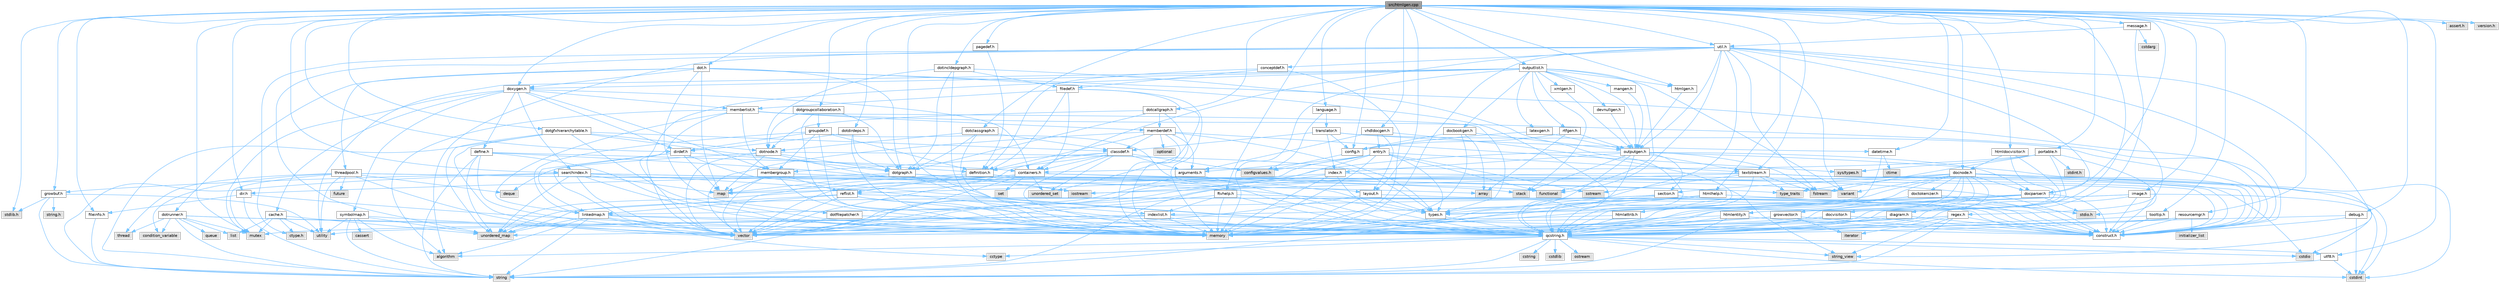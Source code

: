 digraph "src/htmlgen.cpp"
{
 // INTERACTIVE_SVG=YES
 // LATEX_PDF_SIZE
  bgcolor="transparent";
  edge [fontname=Helvetica,fontsize=10,labelfontname=Helvetica,labelfontsize=10];
  node [fontname=Helvetica,fontsize=10,shape=box,height=0.2,width=0.4];
  Node1 [id="Node000001",label="src/htmlgen.cpp",height=0.2,width=0.4,color="gray40", fillcolor="grey60", style="filled", fontcolor="black",tooltip=" "];
  Node1 -> Node2 [id="edge1_Node000001_Node000002",color="steelblue1",style="solid",tooltip=" "];
  Node2 [id="Node000002",label="stdlib.h",height=0.2,width=0.4,color="grey60", fillcolor="#E0E0E0", style="filled",tooltip=" "];
  Node1 -> Node3 [id="edge2_Node000001_Node000003",color="steelblue1",style="solid",tooltip=" "];
  Node3 [id="Node000003",label="assert.h",height=0.2,width=0.4,color="grey60", fillcolor="#E0E0E0", style="filled",tooltip=" "];
  Node1 -> Node4 [id="edge3_Node000001_Node000004",color="steelblue1",style="solid",tooltip=" "];
  Node4 [id="Node000004",label="mutex",height=0.2,width=0.4,color="grey60", fillcolor="#E0E0E0", style="filled",tooltip=" "];
  Node1 -> Node5 [id="edge4_Node000001_Node000005",color="steelblue1",style="solid",tooltip=" "];
  Node5 [id="Node000005",label="message.h",height=0.2,width=0.4,color="grey40", fillcolor="white", style="filled",URL="$d2/d0d/message_8h.html",tooltip=" "];
  Node5 -> Node6 [id="edge5_Node000005_Node000006",color="steelblue1",style="solid",tooltip=" "];
  Node6 [id="Node000006",label="cstdarg",height=0.2,width=0.4,color="grey60", fillcolor="#E0E0E0", style="filled",tooltip=" "];
  Node5 -> Node7 [id="edge6_Node000005_Node000007",color="steelblue1",style="solid",tooltip=" "];
  Node7 [id="Node000007",label="qcstring.h",height=0.2,width=0.4,color="grey40", fillcolor="white", style="filled",URL="$d7/d5c/qcstring_8h.html",tooltip=" "];
  Node7 -> Node8 [id="edge7_Node000007_Node000008",color="steelblue1",style="solid",tooltip=" "];
  Node8 [id="Node000008",label="string",height=0.2,width=0.4,color="grey60", fillcolor="#E0E0E0", style="filled",tooltip=" "];
  Node7 -> Node9 [id="edge8_Node000007_Node000009",color="steelblue1",style="solid",tooltip=" "];
  Node9 [id="Node000009",label="string_view",height=0.2,width=0.4,color="grey60", fillcolor="#E0E0E0", style="filled",tooltip=" "];
  Node7 -> Node10 [id="edge9_Node000007_Node000010",color="steelblue1",style="solid",tooltip=" "];
  Node10 [id="Node000010",label="algorithm",height=0.2,width=0.4,color="grey60", fillcolor="#E0E0E0", style="filled",tooltip=" "];
  Node7 -> Node11 [id="edge10_Node000007_Node000011",color="steelblue1",style="solid",tooltip=" "];
  Node11 [id="Node000011",label="cctype",height=0.2,width=0.4,color="grey60", fillcolor="#E0E0E0", style="filled",tooltip=" "];
  Node7 -> Node12 [id="edge11_Node000007_Node000012",color="steelblue1",style="solid",tooltip=" "];
  Node12 [id="Node000012",label="cstring",height=0.2,width=0.4,color="grey60", fillcolor="#E0E0E0", style="filled",tooltip=" "];
  Node7 -> Node13 [id="edge12_Node000007_Node000013",color="steelblue1",style="solid",tooltip=" "];
  Node13 [id="Node000013",label="cstdio",height=0.2,width=0.4,color="grey60", fillcolor="#E0E0E0", style="filled",tooltip=" "];
  Node7 -> Node14 [id="edge13_Node000007_Node000014",color="steelblue1",style="solid",tooltip=" "];
  Node14 [id="Node000014",label="cstdlib",height=0.2,width=0.4,color="grey60", fillcolor="#E0E0E0", style="filled",tooltip=" "];
  Node7 -> Node15 [id="edge14_Node000007_Node000015",color="steelblue1",style="solid",tooltip=" "];
  Node15 [id="Node000015",label="cstdint",height=0.2,width=0.4,color="grey60", fillcolor="#E0E0E0", style="filled",tooltip=" "];
  Node7 -> Node16 [id="edge15_Node000007_Node000016",color="steelblue1",style="solid",tooltip=" "];
  Node16 [id="Node000016",label="ostream",height=0.2,width=0.4,color="grey60", fillcolor="#E0E0E0", style="filled",tooltip=" "];
  Node7 -> Node17 [id="edge16_Node000007_Node000017",color="steelblue1",style="solid",tooltip=" "];
  Node17 [id="Node000017",label="utf8.h",height=0.2,width=0.4,color="grey40", fillcolor="white", style="filled",URL="$db/d7c/utf8_8h.html",tooltip="Various UTF8 related helper functions."];
  Node17 -> Node15 [id="edge17_Node000017_Node000015",color="steelblue1",style="solid",tooltip=" "];
  Node17 -> Node8 [id="edge18_Node000017_Node000008",color="steelblue1",style="solid",tooltip=" "];
  Node5 -> Node18 [id="edge19_Node000005_Node000018",color="steelblue1",style="solid",tooltip=" "];
  Node18 [id="Node000018",label="util.h",height=0.2,width=0.4,color="grey40", fillcolor="white", style="filled",URL="$d8/d3c/util_8h.html",tooltip="A bunch of utility functions."];
  Node18 -> Node19 [id="edge20_Node000018_Node000019",color="steelblue1",style="solid",tooltip=" "];
  Node19 [id="Node000019",label="memory",height=0.2,width=0.4,color="grey60", fillcolor="#E0E0E0", style="filled",tooltip=" "];
  Node18 -> Node20 [id="edge21_Node000018_Node000020",color="steelblue1",style="solid",tooltip=" "];
  Node20 [id="Node000020",label="unordered_map",height=0.2,width=0.4,color="grey60", fillcolor="#E0E0E0", style="filled",tooltip=" "];
  Node18 -> Node10 [id="edge22_Node000018_Node000010",color="steelblue1",style="solid",tooltip=" "];
  Node18 -> Node21 [id="edge23_Node000018_Node000021",color="steelblue1",style="solid",tooltip=" "];
  Node21 [id="Node000021",label="functional",height=0.2,width=0.4,color="grey60", fillcolor="#E0E0E0", style="filled",tooltip=" "];
  Node18 -> Node22 [id="edge24_Node000018_Node000022",color="steelblue1",style="solid",tooltip=" "];
  Node22 [id="Node000022",label="fstream",height=0.2,width=0.4,color="grey60", fillcolor="#E0E0E0", style="filled",tooltip=" "];
  Node18 -> Node23 [id="edge25_Node000018_Node000023",color="steelblue1",style="solid",tooltip=" "];
  Node23 [id="Node000023",label="variant",height=0.2,width=0.4,color="grey60", fillcolor="#E0E0E0", style="filled",tooltip=" "];
  Node18 -> Node9 [id="edge26_Node000018_Node000009",color="steelblue1",style="solid",tooltip=" "];
  Node18 -> Node24 [id="edge27_Node000018_Node000024",color="steelblue1",style="solid",tooltip=" "];
  Node24 [id="Node000024",label="ctype.h",height=0.2,width=0.4,color="grey60", fillcolor="#E0E0E0", style="filled",tooltip=" "];
  Node18 -> Node25 [id="edge28_Node000018_Node000025",color="steelblue1",style="solid",tooltip=" "];
  Node25 [id="Node000025",label="types.h",height=0.2,width=0.4,color="grey40", fillcolor="white", style="filled",URL="$d9/d49/types_8h.html",tooltip="This file contains a number of basic enums and types."];
  Node25 -> Node7 [id="edge29_Node000025_Node000007",color="steelblue1",style="solid",tooltip=" "];
  Node18 -> Node26 [id="edge30_Node000018_Node000026",color="steelblue1",style="solid",tooltip=" "];
  Node26 [id="Node000026",label="docparser.h",height=0.2,width=0.4,color="grey40", fillcolor="white", style="filled",URL="$de/d9c/docparser_8h.html",tooltip=" "];
  Node26 -> Node27 [id="edge31_Node000026_Node000027",color="steelblue1",style="solid",tooltip=" "];
  Node27 [id="Node000027",label="stdio.h",height=0.2,width=0.4,color="grey60", fillcolor="#E0E0E0", style="filled",tooltip=" "];
  Node26 -> Node19 [id="edge32_Node000026_Node000019",color="steelblue1",style="solid",tooltip=" "];
  Node26 -> Node7 [id="edge33_Node000026_Node000007",color="steelblue1",style="solid",tooltip=" "];
  Node26 -> Node28 [id="edge34_Node000026_Node000028",color="steelblue1",style="solid",tooltip=" "];
  Node28 [id="Node000028",label="growvector.h",height=0.2,width=0.4,color="grey40", fillcolor="white", style="filled",URL="$d7/d50/growvector_8h.html",tooltip=" "];
  Node28 -> Node29 [id="edge35_Node000028_Node000029",color="steelblue1",style="solid",tooltip=" "];
  Node29 [id="Node000029",label="vector",height=0.2,width=0.4,color="grey60", fillcolor="#E0E0E0", style="filled",tooltip=" "];
  Node28 -> Node19 [id="edge36_Node000028_Node000019",color="steelblue1",style="solid",tooltip=" "];
  Node28 -> Node30 [id="edge37_Node000028_Node000030",color="steelblue1",style="solid",tooltip=" "];
  Node30 [id="Node000030",label="iterator",height=0.2,width=0.4,color="grey60", fillcolor="#E0E0E0", style="filled",tooltip=" "];
  Node28 -> Node31 [id="edge38_Node000028_Node000031",color="steelblue1",style="solid",tooltip=" "];
  Node31 [id="Node000031",label="construct.h",height=0.2,width=0.4,color="grey40", fillcolor="white", style="filled",URL="$d7/dfc/construct_8h.html",tooltip=" "];
  Node26 -> Node31 [id="edge39_Node000026_Node000031",color="steelblue1",style="solid",tooltip=" "];
  Node26 -> Node25 [id="edge40_Node000026_Node000025",color="steelblue1",style="solid",tooltip=" "];
  Node18 -> Node32 [id="edge41_Node000018_Node000032",color="steelblue1",style="solid",tooltip=" "];
  Node32 [id="Node000032",label="containers.h",height=0.2,width=0.4,color="grey40", fillcolor="white", style="filled",URL="$d5/d75/containers_8h.html",tooltip=" "];
  Node32 -> Node29 [id="edge42_Node000032_Node000029",color="steelblue1",style="solid",tooltip=" "];
  Node32 -> Node8 [id="edge43_Node000032_Node000008",color="steelblue1",style="solid",tooltip=" "];
  Node32 -> Node9 [id="edge44_Node000032_Node000009",color="steelblue1",style="solid",tooltip=" "];
  Node32 -> Node33 [id="edge45_Node000032_Node000033",color="steelblue1",style="solid",tooltip=" "];
  Node33 [id="Node000033",label="set",height=0.2,width=0.4,color="grey60", fillcolor="#E0E0E0", style="filled",tooltip=" "];
  Node32 -> Node34 [id="edge46_Node000032_Node000034",color="steelblue1",style="solid",tooltip=" "];
  Node34 [id="Node000034",label="map",height=0.2,width=0.4,color="grey60", fillcolor="#E0E0E0", style="filled",tooltip=" "];
  Node32 -> Node35 [id="edge47_Node000032_Node000035",color="steelblue1",style="solid",tooltip=" "];
  Node35 [id="Node000035",label="unordered_set",height=0.2,width=0.4,color="grey60", fillcolor="#E0E0E0", style="filled",tooltip=" "];
  Node32 -> Node20 [id="edge48_Node000032_Node000020",color="steelblue1",style="solid",tooltip=" "];
  Node32 -> Node36 [id="edge49_Node000032_Node000036",color="steelblue1",style="solid",tooltip=" "];
  Node36 [id="Node000036",label="stack",height=0.2,width=0.4,color="grey60", fillcolor="#E0E0E0", style="filled",tooltip=" "];
  Node18 -> Node37 [id="edge50_Node000018_Node000037",color="steelblue1",style="solid",tooltip=" "];
  Node37 [id="Node000037",label="outputgen.h",height=0.2,width=0.4,color="grey40", fillcolor="white", style="filled",URL="$df/d06/outputgen_8h.html",tooltip=" "];
  Node37 -> Node19 [id="edge51_Node000037_Node000019",color="steelblue1",style="solid",tooltip=" "];
  Node37 -> Node36 [id="edge52_Node000037_Node000036",color="steelblue1",style="solid",tooltip=" "];
  Node37 -> Node38 [id="edge53_Node000037_Node000038",color="steelblue1",style="solid",tooltip=" "];
  Node38 [id="Node000038",label="iostream",height=0.2,width=0.4,color="grey60", fillcolor="#E0E0E0", style="filled",tooltip=" "];
  Node37 -> Node22 [id="edge54_Node000037_Node000022",color="steelblue1",style="solid",tooltip=" "];
  Node37 -> Node25 [id="edge55_Node000037_Node000025",color="steelblue1",style="solid",tooltip=" "];
  Node37 -> Node39 [id="edge56_Node000037_Node000039",color="steelblue1",style="solid",tooltip=" "];
  Node39 [id="Node000039",label="index.h",height=0.2,width=0.4,color="grey40", fillcolor="white", style="filled",URL="$d1/db5/index_8h.html",tooltip=" "];
  Node39 -> Node19 [id="edge57_Node000039_Node000019",color="steelblue1",style="solid",tooltip=" "];
  Node39 -> Node29 [id="edge58_Node000039_Node000029",color="steelblue1",style="solid",tooltip=" "];
  Node39 -> Node34 [id="edge59_Node000039_Node000034",color="steelblue1",style="solid",tooltip=" "];
  Node39 -> Node7 [id="edge60_Node000039_Node000007",color="steelblue1",style="solid",tooltip=" "];
  Node39 -> Node31 [id="edge61_Node000039_Node000031",color="steelblue1",style="solid",tooltip=" "];
  Node37 -> Node40 [id="edge62_Node000037_Node000040",color="steelblue1",style="solid",tooltip=" "];
  Node40 [id="Node000040",label="section.h",height=0.2,width=0.4,color="grey40", fillcolor="white", style="filled",URL="$d1/d2a/section_8h.html",tooltip=" "];
  Node40 -> Node8 [id="edge63_Node000040_Node000008",color="steelblue1",style="solid",tooltip=" "];
  Node40 -> Node20 [id="edge64_Node000040_Node000020",color="steelblue1",style="solid",tooltip=" "];
  Node40 -> Node7 [id="edge65_Node000040_Node000007",color="steelblue1",style="solid",tooltip=" "];
  Node40 -> Node41 [id="edge66_Node000040_Node000041",color="steelblue1",style="solid",tooltip=" "];
  Node41 [id="Node000041",label="linkedmap.h",height=0.2,width=0.4,color="grey40", fillcolor="white", style="filled",URL="$da/de1/linkedmap_8h.html",tooltip=" "];
  Node41 -> Node20 [id="edge67_Node000041_Node000020",color="steelblue1",style="solid",tooltip=" "];
  Node41 -> Node29 [id="edge68_Node000041_Node000029",color="steelblue1",style="solid",tooltip=" "];
  Node41 -> Node19 [id="edge69_Node000041_Node000019",color="steelblue1",style="solid",tooltip=" "];
  Node41 -> Node8 [id="edge70_Node000041_Node000008",color="steelblue1",style="solid",tooltip=" "];
  Node41 -> Node10 [id="edge71_Node000041_Node000010",color="steelblue1",style="solid",tooltip=" "];
  Node41 -> Node11 [id="edge72_Node000041_Node000011",color="steelblue1",style="solid",tooltip=" "];
  Node41 -> Node7 [id="edge73_Node000041_Node000007",color="steelblue1",style="solid",tooltip=" "];
  Node40 -> Node31 [id="edge74_Node000040_Node000031",color="steelblue1",style="solid",tooltip=" "];
  Node37 -> Node42 [id="edge75_Node000037_Node000042",color="steelblue1",style="solid",tooltip=" "];
  Node42 [id="Node000042",label="textstream.h",height=0.2,width=0.4,color="grey40", fillcolor="white", style="filled",URL="$d4/d7d/textstream_8h.html",tooltip=" "];
  Node42 -> Node8 [id="edge76_Node000042_Node000008",color="steelblue1",style="solid",tooltip=" "];
  Node42 -> Node38 [id="edge77_Node000042_Node000038",color="steelblue1",style="solid",tooltip=" "];
  Node42 -> Node43 [id="edge78_Node000042_Node000043",color="steelblue1",style="solid",tooltip=" "];
  Node43 [id="Node000043",label="sstream",height=0.2,width=0.4,color="grey60", fillcolor="#E0E0E0", style="filled",tooltip=" "];
  Node42 -> Node15 [id="edge79_Node000042_Node000015",color="steelblue1",style="solid",tooltip=" "];
  Node42 -> Node13 [id="edge80_Node000042_Node000013",color="steelblue1",style="solid",tooltip=" "];
  Node42 -> Node22 [id="edge81_Node000042_Node000022",color="steelblue1",style="solid",tooltip=" "];
  Node42 -> Node44 [id="edge82_Node000042_Node000044",color="steelblue1",style="solid",tooltip=" "];
  Node44 [id="Node000044",label="type_traits",height=0.2,width=0.4,color="grey60", fillcolor="#E0E0E0", style="filled",tooltip=" "];
  Node42 -> Node7 [id="edge83_Node000042_Node000007",color="steelblue1",style="solid",tooltip=" "];
  Node42 -> Node31 [id="edge84_Node000042_Node000031",color="steelblue1",style="solid",tooltip=" "];
  Node37 -> Node26 [id="edge85_Node000037_Node000026",color="steelblue1",style="solid",tooltip=" "];
  Node37 -> Node31 [id="edge86_Node000037_Node000031",color="steelblue1",style="solid",tooltip=" "];
  Node18 -> Node45 [id="edge87_Node000018_Node000045",color="steelblue1",style="solid",tooltip=" "];
  Node45 [id="Node000045",label="regex.h",height=0.2,width=0.4,color="grey40", fillcolor="white", style="filled",URL="$d1/d21/regex_8h.html",tooltip=" "];
  Node45 -> Node19 [id="edge88_Node000045_Node000019",color="steelblue1",style="solid",tooltip=" "];
  Node45 -> Node8 [id="edge89_Node000045_Node000008",color="steelblue1",style="solid",tooltip=" "];
  Node45 -> Node9 [id="edge90_Node000045_Node000009",color="steelblue1",style="solid",tooltip=" "];
  Node45 -> Node29 [id="edge91_Node000045_Node000029",color="steelblue1",style="solid",tooltip=" "];
  Node45 -> Node30 [id="edge92_Node000045_Node000030",color="steelblue1",style="solid",tooltip=" "];
  Node45 -> Node31 [id="edge93_Node000045_Node000031",color="steelblue1",style="solid",tooltip=" "];
  Node18 -> Node46 [id="edge94_Node000018_Node000046",color="steelblue1",style="solid",tooltip=" "];
  Node46 [id="Node000046",label="conceptdef.h",height=0.2,width=0.4,color="grey40", fillcolor="white", style="filled",URL="$da/df1/conceptdef_8h.html",tooltip=" "];
  Node46 -> Node19 [id="edge95_Node000046_Node000019",color="steelblue1",style="solid",tooltip=" "];
  Node46 -> Node47 [id="edge96_Node000046_Node000047",color="steelblue1",style="solid",tooltip=" "];
  Node47 [id="Node000047",label="definition.h",height=0.2,width=0.4,color="grey40", fillcolor="white", style="filled",URL="$df/da1/definition_8h.html",tooltip=" "];
  Node47 -> Node29 [id="edge97_Node000047_Node000029",color="steelblue1",style="solid",tooltip=" "];
  Node47 -> Node25 [id="edge98_Node000047_Node000025",color="steelblue1",style="solid",tooltip=" "];
  Node47 -> Node48 [id="edge99_Node000047_Node000048",color="steelblue1",style="solid",tooltip=" "];
  Node48 [id="Node000048",label="reflist.h",height=0.2,width=0.4,color="grey40", fillcolor="white", style="filled",URL="$d1/d02/reflist_8h.html",tooltip=" "];
  Node48 -> Node29 [id="edge100_Node000048_Node000029",color="steelblue1",style="solid",tooltip=" "];
  Node48 -> Node20 [id="edge101_Node000048_Node000020",color="steelblue1",style="solid",tooltip=" "];
  Node48 -> Node19 [id="edge102_Node000048_Node000019",color="steelblue1",style="solid",tooltip=" "];
  Node48 -> Node7 [id="edge103_Node000048_Node000007",color="steelblue1",style="solid",tooltip=" "];
  Node48 -> Node41 [id="edge104_Node000048_Node000041",color="steelblue1",style="solid",tooltip=" "];
  Node48 -> Node31 [id="edge105_Node000048_Node000031",color="steelblue1",style="solid",tooltip=" "];
  Node47 -> Node31 [id="edge106_Node000047_Node000031",color="steelblue1",style="solid",tooltip=" "];
  Node46 -> Node49 [id="edge107_Node000046_Node000049",color="steelblue1",style="solid",tooltip=" "];
  Node49 [id="Node000049",label="filedef.h",height=0.2,width=0.4,color="grey40", fillcolor="white", style="filled",URL="$d4/d3a/filedef_8h.html",tooltip=" "];
  Node49 -> Node19 [id="edge108_Node000049_Node000019",color="steelblue1",style="solid",tooltip=" "];
  Node49 -> Node35 [id="edge109_Node000049_Node000035",color="steelblue1",style="solid",tooltip=" "];
  Node49 -> Node47 [id="edge110_Node000049_Node000047",color="steelblue1",style="solid",tooltip=" "];
  Node49 -> Node50 [id="edge111_Node000049_Node000050",color="steelblue1",style="solid",tooltip=" "];
  Node50 [id="Node000050",label="memberlist.h",height=0.2,width=0.4,color="grey40", fillcolor="white", style="filled",URL="$dd/d78/memberlist_8h.html",tooltip=" "];
  Node50 -> Node29 [id="edge112_Node000050_Node000029",color="steelblue1",style="solid",tooltip=" "];
  Node50 -> Node10 [id="edge113_Node000050_Node000010",color="steelblue1",style="solid",tooltip=" "];
  Node50 -> Node51 [id="edge114_Node000050_Node000051",color="steelblue1",style="solid",tooltip=" "];
  Node51 [id="Node000051",label="memberdef.h",height=0.2,width=0.4,color="grey40", fillcolor="white", style="filled",URL="$d4/d46/memberdef_8h.html",tooltip=" "];
  Node51 -> Node29 [id="edge115_Node000051_Node000029",color="steelblue1",style="solid",tooltip=" "];
  Node51 -> Node19 [id="edge116_Node000051_Node000019",color="steelblue1",style="solid",tooltip=" "];
  Node51 -> Node52 [id="edge117_Node000051_Node000052",color="steelblue1",style="solid",tooltip=" "];
  Node52 [id="Node000052",label="optional",height=0.2,width=0.4,color="grey60", fillcolor="#E0E0E0", style="filled",tooltip=" "];
  Node51 -> Node53 [id="edge118_Node000051_Node000053",color="steelblue1",style="solid",tooltip=" "];
  Node53 [id="Node000053",label="sys/types.h",height=0.2,width=0.4,color="grey60", fillcolor="#E0E0E0", style="filled",tooltip=" "];
  Node51 -> Node25 [id="edge119_Node000051_Node000025",color="steelblue1",style="solid",tooltip=" "];
  Node51 -> Node47 [id="edge120_Node000051_Node000047",color="steelblue1",style="solid",tooltip=" "];
  Node51 -> Node54 [id="edge121_Node000051_Node000054",color="steelblue1",style="solid",tooltip=" "];
  Node54 [id="Node000054",label="arguments.h",height=0.2,width=0.4,color="grey40", fillcolor="white", style="filled",URL="$df/d9b/arguments_8h.html",tooltip=" "];
  Node54 -> Node29 [id="edge122_Node000054_Node000029",color="steelblue1",style="solid",tooltip=" "];
  Node54 -> Node7 [id="edge123_Node000054_Node000007",color="steelblue1",style="solid",tooltip=" "];
  Node51 -> Node55 [id="edge124_Node000051_Node000055",color="steelblue1",style="solid",tooltip=" "];
  Node55 [id="Node000055",label="classdef.h",height=0.2,width=0.4,color="grey40", fillcolor="white", style="filled",URL="$d1/da6/classdef_8h.html",tooltip=" "];
  Node55 -> Node19 [id="edge125_Node000055_Node000019",color="steelblue1",style="solid",tooltip=" "];
  Node55 -> Node29 [id="edge126_Node000055_Node000029",color="steelblue1",style="solid",tooltip=" "];
  Node55 -> Node35 [id="edge127_Node000055_Node000035",color="steelblue1",style="solid",tooltip=" "];
  Node55 -> Node32 [id="edge128_Node000055_Node000032",color="steelblue1",style="solid",tooltip=" "];
  Node55 -> Node47 [id="edge129_Node000055_Node000047",color="steelblue1",style="solid",tooltip=" "];
  Node55 -> Node54 [id="edge130_Node000055_Node000054",color="steelblue1",style="solid",tooltip=" "];
  Node55 -> Node56 [id="edge131_Node000055_Node000056",color="steelblue1",style="solid",tooltip=" "];
  Node56 [id="Node000056",label="membergroup.h",height=0.2,width=0.4,color="grey40", fillcolor="white", style="filled",URL="$d9/d11/membergroup_8h.html",tooltip=" "];
  Node56 -> Node29 [id="edge132_Node000056_Node000029",color="steelblue1",style="solid",tooltip=" "];
  Node56 -> Node34 [id="edge133_Node000056_Node000034",color="steelblue1",style="solid",tooltip=" "];
  Node56 -> Node19 [id="edge134_Node000056_Node000019",color="steelblue1",style="solid",tooltip=" "];
  Node56 -> Node25 [id="edge135_Node000056_Node000025",color="steelblue1",style="solid",tooltip=" "];
  Node56 -> Node48 [id="edge136_Node000056_Node000048",color="steelblue1",style="solid",tooltip=" "];
  Node55 -> Node57 [id="edge137_Node000055_Node000057",color="steelblue1",style="solid",tooltip=" "];
  Node57 [id="Node000057",label="configvalues.h",height=0.2,width=0.4,color="grey60", fillcolor="#E0E0E0", style="filled",tooltip=" "];
  Node50 -> Node41 [id="edge138_Node000050_Node000041",color="steelblue1",style="solid",tooltip=" "];
  Node50 -> Node25 [id="edge139_Node000050_Node000025",color="steelblue1",style="solid",tooltip=" "];
  Node50 -> Node56 [id="edge140_Node000050_Node000056",color="steelblue1",style="solid",tooltip=" "];
  Node50 -> Node31 [id="edge141_Node000050_Node000031",color="steelblue1",style="solid",tooltip=" "];
  Node49 -> Node32 [id="edge142_Node000049_Node000032",color="steelblue1",style="solid",tooltip=" "];
  Node18 -> Node31 [id="edge143_Node000018_Node000031",color="steelblue1",style="solid",tooltip=" "];
  Node1 -> Node58 [id="edge144_Node000001_Node000058",color="steelblue1",style="solid",tooltip=" "];
  Node58 [id="Node000058",label="htmlgen.h",height=0.2,width=0.4,color="grey40", fillcolor="white", style="filled",URL="$d8/d56/htmlgen_8h.html",tooltip=" "];
  Node58 -> Node37 [id="edge145_Node000058_Node000037",color="steelblue1",style="solid",tooltip=" "];
  Node1 -> Node59 [id="edge146_Node000001_Node000059",color="steelblue1",style="solid",tooltip=" "];
  Node59 [id="Node000059",label="config.h",height=0.2,width=0.4,color="grey40", fillcolor="white", style="filled",URL="$db/d16/config_8h.html",tooltip=" "];
  Node59 -> Node57 [id="edge147_Node000059_Node000057",color="steelblue1",style="solid",tooltip=" "];
  Node1 -> Node18 [id="edge148_Node000001_Node000018",color="steelblue1",style="solid",tooltip=" "];
  Node1 -> Node60 [id="edge149_Node000001_Node000060",color="steelblue1",style="solid",tooltip=" "];
  Node60 [id="Node000060",label="doxygen.h",height=0.2,width=0.4,color="grey40", fillcolor="white", style="filled",URL="$d1/da1/doxygen_8h.html",tooltip=" "];
  Node60 -> Node4 [id="edge150_Node000060_Node000004",color="steelblue1",style="solid",tooltip=" "];
  Node60 -> Node32 [id="edge151_Node000060_Node000032",color="steelblue1",style="solid",tooltip=" "];
  Node60 -> Node56 [id="edge152_Node000060_Node000056",color="steelblue1",style="solid",tooltip=" "];
  Node60 -> Node61 [id="edge153_Node000060_Node000061",color="steelblue1",style="solid",tooltip=" "];
  Node61 [id="Node000061",label="dirdef.h",height=0.2,width=0.4,color="grey40", fillcolor="white", style="filled",URL="$d6/d15/dirdef_8h.html",tooltip=" "];
  Node61 -> Node29 [id="edge154_Node000061_Node000029",color="steelblue1",style="solid",tooltip=" "];
  Node61 -> Node34 [id="edge155_Node000061_Node000034",color="steelblue1",style="solid",tooltip=" "];
  Node61 -> Node7 [id="edge156_Node000061_Node000007",color="steelblue1",style="solid",tooltip=" "];
  Node61 -> Node41 [id="edge157_Node000061_Node000041",color="steelblue1",style="solid",tooltip=" "];
  Node61 -> Node47 [id="edge158_Node000061_Node000047",color="steelblue1",style="solid",tooltip=" "];
  Node60 -> Node50 [id="edge159_Node000060_Node000050",color="steelblue1",style="solid",tooltip=" "];
  Node60 -> Node62 [id="edge160_Node000060_Node000062",color="steelblue1",style="solid",tooltip=" "];
  Node62 [id="Node000062",label="define.h",height=0.2,width=0.4,color="grey40", fillcolor="white", style="filled",URL="$df/d67/define_8h.html",tooltip=" "];
  Node62 -> Node29 [id="edge161_Node000062_Node000029",color="steelblue1",style="solid",tooltip=" "];
  Node62 -> Node19 [id="edge162_Node000062_Node000019",color="steelblue1",style="solid",tooltip=" "];
  Node62 -> Node8 [id="edge163_Node000062_Node000008",color="steelblue1",style="solid",tooltip=" "];
  Node62 -> Node20 [id="edge164_Node000062_Node000020",color="steelblue1",style="solid",tooltip=" "];
  Node62 -> Node7 [id="edge165_Node000062_Node000007",color="steelblue1",style="solid",tooltip=" "];
  Node62 -> Node32 [id="edge166_Node000062_Node000032",color="steelblue1",style="solid",tooltip=" "];
  Node60 -> Node63 [id="edge167_Node000060_Node000063",color="steelblue1",style="solid",tooltip=" "];
  Node63 [id="Node000063",label="cache.h",height=0.2,width=0.4,color="grey40", fillcolor="white", style="filled",URL="$d3/d26/cache_8h.html",tooltip=" "];
  Node63 -> Node64 [id="edge168_Node000063_Node000064",color="steelblue1",style="solid",tooltip=" "];
  Node64 [id="Node000064",label="list",height=0.2,width=0.4,color="grey60", fillcolor="#E0E0E0", style="filled",tooltip=" "];
  Node63 -> Node20 [id="edge169_Node000063_Node000020",color="steelblue1",style="solid",tooltip=" "];
  Node63 -> Node4 [id="edge170_Node000063_Node000004",color="steelblue1",style="solid",tooltip=" "];
  Node63 -> Node65 [id="edge171_Node000063_Node000065",color="steelblue1",style="solid",tooltip=" "];
  Node65 [id="Node000065",label="utility",height=0.2,width=0.4,color="grey60", fillcolor="#E0E0E0", style="filled",tooltip=" "];
  Node63 -> Node24 [id="edge172_Node000063_Node000024",color="steelblue1",style="solid",tooltip=" "];
  Node60 -> Node66 [id="edge173_Node000060_Node000066",color="steelblue1",style="solid",tooltip=" "];
  Node66 [id="Node000066",label="symbolmap.h",height=0.2,width=0.4,color="grey40", fillcolor="white", style="filled",URL="$d7/ddd/symbolmap_8h.html",tooltip=" "];
  Node66 -> Node10 [id="edge174_Node000066_Node000010",color="steelblue1",style="solid",tooltip=" "];
  Node66 -> Node20 [id="edge175_Node000066_Node000020",color="steelblue1",style="solid",tooltip=" "];
  Node66 -> Node29 [id="edge176_Node000066_Node000029",color="steelblue1",style="solid",tooltip=" "];
  Node66 -> Node8 [id="edge177_Node000066_Node000008",color="steelblue1",style="solid",tooltip=" "];
  Node66 -> Node65 [id="edge178_Node000066_Node000065",color="steelblue1",style="solid",tooltip=" "];
  Node66 -> Node67 [id="edge179_Node000066_Node000067",color="steelblue1",style="solid",tooltip=" "];
  Node67 [id="Node000067",label="cassert",height=0.2,width=0.4,color="grey60", fillcolor="#E0E0E0", style="filled",tooltip=" "];
  Node60 -> Node68 [id="edge180_Node000060_Node000068",color="steelblue1",style="solid",tooltip=" "];
  Node68 [id="Node000068",label="searchindex.h",height=0.2,width=0.4,color="grey40", fillcolor="white", style="filled",URL="$de/d07/searchindex_8h.html",tooltip="Web server based search engine."];
  Node68 -> Node19 [id="edge181_Node000068_Node000019",color="steelblue1",style="solid",tooltip=" "];
  Node68 -> Node29 [id="edge182_Node000068_Node000029",color="steelblue1",style="solid",tooltip=" "];
  Node68 -> Node34 [id="edge183_Node000068_Node000034",color="steelblue1",style="solid",tooltip=" "];
  Node68 -> Node20 [id="edge184_Node000068_Node000020",color="steelblue1",style="solid",tooltip=" "];
  Node68 -> Node8 [id="edge185_Node000068_Node000008",color="steelblue1",style="solid",tooltip=" "];
  Node68 -> Node69 [id="edge186_Node000068_Node000069",color="steelblue1",style="solid",tooltip=" "];
  Node69 [id="Node000069",label="array",height=0.2,width=0.4,color="grey60", fillcolor="#E0E0E0", style="filled",tooltip=" "];
  Node68 -> Node23 [id="edge187_Node000068_Node000023",color="steelblue1",style="solid",tooltip=" "];
  Node68 -> Node7 [id="edge188_Node000068_Node000007",color="steelblue1",style="solid",tooltip=" "];
  Node68 -> Node70 [id="edge189_Node000068_Node000070",color="steelblue1",style="solid",tooltip=" "];
  Node70 [id="Node000070",label="growbuf.h",height=0.2,width=0.4,color="grey40", fillcolor="white", style="filled",URL="$dd/d72/growbuf_8h.html",tooltip=" "];
  Node70 -> Node65 [id="edge190_Node000070_Node000065",color="steelblue1",style="solid",tooltip=" "];
  Node70 -> Node2 [id="edge191_Node000070_Node000002",color="steelblue1",style="solid",tooltip=" "];
  Node70 -> Node71 [id="edge192_Node000070_Node000071",color="steelblue1",style="solid",tooltip=" "];
  Node71 [id="Node000071",label="string.h",height=0.2,width=0.4,color="grey60", fillcolor="#E0E0E0", style="filled",tooltip=" "];
  Node70 -> Node8 [id="edge193_Node000070_Node000008",color="steelblue1",style="solid",tooltip=" "];
  Node1 -> Node72 [id="edge194_Node000001_Node000072",color="steelblue1",style="solid",tooltip=" "];
  Node72 [id="Node000072",label="diagram.h",height=0.2,width=0.4,color="grey40", fillcolor="white", style="filled",URL="$d9/d1b/diagram_8h.html",tooltip=" "];
  Node72 -> Node19 [id="edge195_Node000072_Node000019",color="steelblue1",style="solid",tooltip=" "];
  Node72 -> Node7 [id="edge196_Node000072_Node000007",color="steelblue1",style="solid",tooltip=" "];
  Node72 -> Node31 [id="edge197_Node000072_Node000031",color="steelblue1",style="solid",tooltip=" "];
  Node1 -> Node73 [id="edge198_Node000001_Node000073",color="steelblue1",style="solid",tooltip=" "];
  Node73 [id="Node000073",label="version.h",height=0.2,width=0.4,color="grey60", fillcolor="#E0E0E0", style="filled",tooltip=" "];
  Node1 -> Node74 [id="edge199_Node000001_Node000074",color="steelblue1",style="solid",tooltip=" "];
  Node74 [id="Node000074",label="dot.h",height=0.2,width=0.4,color="grey40", fillcolor="white", style="filled",URL="$d6/d4a/dot_8h.html",tooltip=" "];
  Node74 -> Node34 [id="edge200_Node000074_Node000034",color="steelblue1",style="solid",tooltip=" "];
  Node74 -> Node75 [id="edge201_Node000074_Node000075",color="steelblue1",style="solid",tooltip=" "];
  Node75 [id="Node000075",label="threadpool.h",height=0.2,width=0.4,color="grey40", fillcolor="white", style="filled",URL="$d3/d40/threadpool_8h.html",tooltip=" "];
  Node75 -> Node76 [id="edge202_Node000075_Node000076",color="steelblue1",style="solid",tooltip=" "];
  Node76 [id="Node000076",label="condition_variable",height=0.2,width=0.4,color="grey60", fillcolor="#E0E0E0", style="filled",tooltip=" "];
  Node75 -> Node77 [id="edge203_Node000075_Node000077",color="steelblue1",style="solid",tooltip=" "];
  Node77 [id="Node000077",label="deque",height=0.2,width=0.4,color="grey60", fillcolor="#E0E0E0", style="filled",tooltip=" "];
  Node75 -> Node21 [id="edge204_Node000075_Node000021",color="steelblue1",style="solid",tooltip=" "];
  Node75 -> Node78 [id="edge205_Node000075_Node000078",color="steelblue1",style="solid",tooltip=" "];
  Node78 [id="Node000078",label="future",height=0.2,width=0.4,color="grey60", fillcolor="#E0E0E0", style="filled",tooltip=" "];
  Node75 -> Node4 [id="edge206_Node000075_Node000004",color="steelblue1",style="solid",tooltip=" "];
  Node75 -> Node79 [id="edge207_Node000075_Node000079",color="steelblue1",style="solid",tooltip=" "];
  Node79 [id="Node000079",label="thread",height=0.2,width=0.4,color="grey60", fillcolor="#E0E0E0", style="filled",tooltip=" "];
  Node75 -> Node44 [id="edge208_Node000075_Node000044",color="steelblue1",style="solid",tooltip=" "];
  Node75 -> Node65 [id="edge209_Node000075_Node000065",color="steelblue1",style="solid",tooltip=" "];
  Node75 -> Node29 [id="edge210_Node000075_Node000029",color="steelblue1",style="solid",tooltip=" "];
  Node74 -> Node7 [id="edge211_Node000074_Node000007",color="steelblue1",style="solid",tooltip=" "];
  Node74 -> Node80 [id="edge212_Node000074_Node000080",color="steelblue1",style="solid",tooltip=" "];
  Node80 [id="Node000080",label="dotgraph.h",height=0.2,width=0.4,color="grey40", fillcolor="white", style="filled",URL="$d0/daa/dotgraph_8h.html",tooltip=" "];
  Node80 -> Node38 [id="edge213_Node000080_Node000038",color="steelblue1",style="solid",tooltip=" "];
  Node80 -> Node34 [id="edge214_Node000080_Node000034",color="steelblue1",style="solid",tooltip=" "];
  Node80 -> Node7 [id="edge215_Node000080_Node000007",color="steelblue1",style="solid",tooltip=" "];
  Node80 -> Node81 [id="edge216_Node000080_Node000081",color="steelblue1",style="solid",tooltip=" "];
  Node81 [id="Node000081",label="dir.h",height=0.2,width=0.4,color="grey40", fillcolor="white", style="filled",URL="$df/d9c/dir_8h.html",tooltip=" "];
  Node81 -> Node8 [id="edge217_Node000081_Node000008",color="steelblue1",style="solid",tooltip=" "];
  Node81 -> Node19 [id="edge218_Node000081_Node000019",color="steelblue1",style="solid",tooltip=" "];
  Node81 -> Node82 [id="edge219_Node000081_Node000082",color="steelblue1",style="solid",tooltip=" "];
  Node82 [id="Node000082",label="fileinfo.h",height=0.2,width=0.4,color="grey40", fillcolor="white", style="filled",URL="$df/d45/fileinfo_8h.html",tooltip=" "];
  Node82 -> Node8 [id="edge220_Node000082_Node000008",color="steelblue1",style="solid",tooltip=" "];
  Node80 -> Node31 [id="edge221_Node000080_Node000031",color="steelblue1",style="solid",tooltip=" "];
  Node74 -> Node83 [id="edge222_Node000074_Node000083",color="steelblue1",style="solid",tooltip=" "];
  Node83 [id="Node000083",label="dotfilepatcher.h",height=0.2,width=0.4,color="grey40", fillcolor="white", style="filled",URL="$d3/d38/dotfilepatcher_8h.html",tooltip=" "];
  Node83 -> Node29 [id="edge223_Node000083_Node000029",color="steelblue1",style="solid",tooltip=" "];
  Node83 -> Node7 [id="edge224_Node000083_Node000007",color="steelblue1",style="solid",tooltip=" "];
  Node74 -> Node84 [id="edge225_Node000074_Node000084",color="steelblue1",style="solid",tooltip=" "];
  Node84 [id="Node000084",label="dotrunner.h",height=0.2,width=0.4,color="grey40", fillcolor="white", style="filled",URL="$d2/dd1/dotrunner_8h.html",tooltip=" "];
  Node84 -> Node8 [id="edge226_Node000084_Node000008",color="steelblue1",style="solid",tooltip=" "];
  Node84 -> Node79 [id="edge227_Node000084_Node000079",color="steelblue1",style="solid",tooltip=" "];
  Node84 -> Node64 [id="edge228_Node000084_Node000064",color="steelblue1",style="solid",tooltip=" "];
  Node84 -> Node85 [id="edge229_Node000084_Node000085",color="steelblue1",style="solid",tooltip=" "];
  Node85 [id="Node000085",label="queue",height=0.2,width=0.4,color="grey60", fillcolor="#E0E0E0", style="filled",tooltip=" "];
  Node84 -> Node4 [id="edge230_Node000084_Node000004",color="steelblue1",style="solid",tooltip=" "];
  Node84 -> Node76 [id="edge231_Node000084_Node000076",color="steelblue1",style="solid",tooltip=" "];
  Node84 -> Node19 [id="edge232_Node000084_Node000019",color="steelblue1",style="solid",tooltip=" "];
  Node84 -> Node7 [id="edge233_Node000084_Node000007",color="steelblue1",style="solid",tooltip=" "];
  Node74 -> Node60 [id="edge234_Node000074_Node000060",color="steelblue1",style="solid",tooltip=" "];
  Node74 -> Node31 [id="edge235_Node000074_Node000031",color="steelblue1",style="solid",tooltip=" "];
  Node1 -> Node86 [id="edge236_Node000001_Node000086",color="steelblue1",style="solid",tooltip=" "];
  Node86 [id="Node000086",label="dotcallgraph.h",height=0.2,width=0.4,color="grey40", fillcolor="white", style="filled",URL="$dc/dcf/dotcallgraph_8h.html",tooltip=" "];
  Node86 -> Node19 [id="edge237_Node000086_Node000019",color="steelblue1",style="solid",tooltip=" "];
  Node86 -> Node87 [id="edge238_Node000086_Node000087",color="steelblue1",style="solid",tooltip=" "];
  Node87 [id="Node000087",label="dotnode.h",height=0.2,width=0.4,color="grey40", fillcolor="white", style="filled",URL="$d8/d3b/dotnode_8h.html",tooltip=" "];
  Node87 -> Node29 [id="edge239_Node000087_Node000029",color="steelblue1",style="solid",tooltip=" "];
  Node87 -> Node34 [id="edge240_Node000087_Node000034",color="steelblue1",style="solid",tooltip=" "];
  Node87 -> Node77 [id="edge241_Node000087_Node000077",color="steelblue1",style="solid",tooltip=" "];
  Node87 -> Node38 [id="edge242_Node000087_Node000038",color="steelblue1",style="solid",tooltip=" "];
  Node87 -> Node25 [id="edge243_Node000087_Node000025",color="steelblue1",style="solid",tooltip=" "];
  Node87 -> Node80 [id="edge244_Node000087_Node000080",color="steelblue1",style="solid",tooltip=" "];
  Node86 -> Node80 [id="edge245_Node000086_Node000080",color="steelblue1",style="solid",tooltip=" "];
  Node86 -> Node51 [id="edge246_Node000086_Node000051",color="steelblue1",style="solid",tooltip=" "];
  Node1 -> Node88 [id="edge247_Node000001_Node000088",color="steelblue1",style="solid",tooltip=" "];
  Node88 [id="Node000088",label="dotclassgraph.h",height=0.2,width=0.4,color="grey40", fillcolor="white", style="filled",URL="$d5/d04/dotclassgraph_8h.html",tooltip=" "];
  Node88 -> Node19 [id="edge248_Node000088_Node000019",color="steelblue1",style="solid",tooltip=" "];
  Node88 -> Node55 [id="edge249_Node000088_Node000055",color="steelblue1",style="solid",tooltip=" "];
  Node88 -> Node87 [id="edge250_Node000088_Node000087",color="steelblue1",style="solid",tooltip=" "];
  Node88 -> Node80 [id="edge251_Node000088_Node000080",color="steelblue1",style="solid",tooltip=" "];
  Node1 -> Node89 [id="edge252_Node000001_Node000089",color="steelblue1",style="solid",tooltip=" "];
  Node89 [id="Node000089",label="dotdirdeps.h",height=0.2,width=0.4,color="grey40", fillcolor="white", style="filled",URL="$d3/dcf/dotdirdeps_8h.html",tooltip=" "];
  Node89 -> Node19 [id="edge253_Node000089_Node000019",color="steelblue1",style="solid",tooltip=" "];
  Node89 -> Node80 [id="edge254_Node000089_Node000080",color="steelblue1",style="solid",tooltip=" "];
  Node89 -> Node61 [id="edge255_Node000089_Node000061",color="steelblue1",style="solid",tooltip=" "];
  Node1 -> Node90 [id="edge256_Node000001_Node000090",color="steelblue1",style="solid",tooltip=" "];
  Node90 [id="Node000090",label="dotgfxhierarchytable.h",height=0.2,width=0.4,color="grey40", fillcolor="white", style="filled",URL="$d2/de7/dotgfxhierarchytable_8h.html",tooltip=" "];
  Node90 -> Node19 [id="edge257_Node000090_Node000019",color="steelblue1",style="solid",tooltip=" "];
  Node90 -> Node8 [id="edge258_Node000090_Node000008",color="steelblue1",style="solid",tooltip=" "];
  Node90 -> Node20 [id="edge259_Node000090_Node000020",color="steelblue1",style="solid",tooltip=" "];
  Node90 -> Node29 [id="edge260_Node000090_Node000029",color="steelblue1",style="solid",tooltip=" "];
  Node90 -> Node55 [id="edge261_Node000090_Node000055",color="steelblue1",style="solid",tooltip=" "];
  Node90 -> Node80 [id="edge262_Node000090_Node000080",color="steelblue1",style="solid",tooltip=" "];
  Node90 -> Node87 [id="edge263_Node000090_Node000087",color="steelblue1",style="solid",tooltip=" "];
  Node1 -> Node91 [id="edge264_Node000001_Node000091",color="steelblue1",style="solid",tooltip=" "];
  Node91 [id="Node000091",label="dotgroupcollaboration.h",height=0.2,width=0.4,color="grey40", fillcolor="white", style="filled",URL="$d7/d99/dotgroupcollaboration_8h.html",tooltip=" "];
  Node91 -> Node19 [id="edge265_Node000091_Node000019",color="steelblue1",style="solid",tooltip=" "];
  Node91 -> Node87 [id="edge266_Node000091_Node000087",color="steelblue1",style="solid",tooltip=" "];
  Node91 -> Node80 [id="edge267_Node000091_Node000080",color="steelblue1",style="solid",tooltip=" "];
  Node91 -> Node92 [id="edge268_Node000091_Node000092",color="steelblue1",style="solid",tooltip=" "];
  Node92 [id="Node000092",label="groupdef.h",height=0.2,width=0.4,color="grey40", fillcolor="white", style="filled",URL="$d1/de6/groupdef_8h.html",tooltip=" "];
  Node92 -> Node19 [id="edge269_Node000092_Node000019",color="steelblue1",style="solid",tooltip=" "];
  Node92 -> Node47 [id="edge270_Node000092_Node000047",color="steelblue1",style="solid",tooltip=" "];
  Node92 -> Node61 [id="edge271_Node000092_Node000061",color="steelblue1",style="solid",tooltip=" "];
  Node92 -> Node93 [id="edge272_Node000092_Node000093",color="steelblue1",style="solid",tooltip=" "];
  Node93 [id="Node000093",label="layout.h",height=0.2,width=0.4,color="grey40", fillcolor="white", style="filled",URL="$db/d51/layout_8h.html",tooltip=" "];
  Node93 -> Node19 [id="edge273_Node000093_Node000019",color="steelblue1",style="solid",tooltip=" "];
  Node93 -> Node29 [id="edge274_Node000093_Node000029",color="steelblue1",style="solid",tooltip=" "];
  Node93 -> Node25 [id="edge275_Node000093_Node000025",color="steelblue1",style="solid",tooltip=" "];
  Node93 -> Node31 [id="edge276_Node000093_Node000031",color="steelblue1",style="solid",tooltip=" "];
  Node92 -> Node56 [id="edge277_Node000092_Node000056",color="steelblue1",style="solid",tooltip=" "];
  Node92 -> Node41 [id="edge278_Node000092_Node000041",color="steelblue1",style="solid",tooltip=" "];
  Node1 -> Node94 [id="edge279_Node000001_Node000094",color="steelblue1",style="solid",tooltip=" "];
  Node94 [id="Node000094",label="dotincldepgraph.h",height=0.2,width=0.4,color="grey40", fillcolor="white", style="filled",URL="$dd/d8c/dotincldepgraph_8h.html",tooltip=" "];
  Node94 -> Node19 [id="edge280_Node000094_Node000019",color="steelblue1",style="solid",tooltip=" "];
  Node94 -> Node7 [id="edge281_Node000094_Node000007",color="steelblue1",style="solid",tooltip=" "];
  Node94 -> Node49 [id="edge282_Node000094_Node000049",color="steelblue1",style="solid",tooltip=" "];
  Node94 -> Node87 [id="edge283_Node000094_Node000087",color="steelblue1",style="solid",tooltip=" "];
  Node94 -> Node80 [id="edge284_Node000094_Node000080",color="steelblue1",style="solid",tooltip=" "];
  Node1 -> Node95 [id="edge285_Node000001_Node000095",color="steelblue1",style="solid",tooltip=" "];
  Node95 [id="Node000095",label="language.h",height=0.2,width=0.4,color="grey40", fillcolor="white", style="filled",URL="$d8/dce/language_8h.html",tooltip=" "];
  Node95 -> Node96 [id="edge286_Node000095_Node000096",color="steelblue1",style="solid",tooltip=" "];
  Node96 [id="Node000096",label="translator.h",height=0.2,width=0.4,color="grey40", fillcolor="white", style="filled",URL="$d9/df1/translator_8h.html",tooltip=" "];
  Node96 -> Node55 [id="edge287_Node000096_Node000055",color="steelblue1",style="solid",tooltip=" "];
  Node96 -> Node59 [id="edge288_Node000096_Node000059",color="steelblue1",style="solid",tooltip=" "];
  Node96 -> Node97 [id="edge289_Node000096_Node000097",color="steelblue1",style="solid",tooltip=" "];
  Node97 [id="Node000097",label="datetime.h",height=0.2,width=0.4,color="grey40", fillcolor="white", style="filled",URL="$de/d1b/datetime_8h.html",tooltip=" "];
  Node97 -> Node98 [id="edge290_Node000097_Node000098",color="steelblue1",style="solid",tooltip=" "];
  Node98 [id="Node000098",label="ctime",height=0.2,width=0.4,color="grey60", fillcolor="#E0E0E0", style="filled",tooltip=" "];
  Node97 -> Node7 [id="edge291_Node000097_Node000007",color="steelblue1",style="solid",tooltip=" "];
  Node96 -> Node39 [id="edge292_Node000096_Node000039",color="steelblue1",style="solid",tooltip=" "];
  Node96 -> Node31 [id="edge293_Node000096_Node000031",color="steelblue1",style="solid",tooltip=" "];
  Node95 -> Node57 [id="edge294_Node000095_Node000057",color="steelblue1",style="solid",tooltip=" "];
  Node1 -> Node99 [id="edge295_Node000001_Node000099",color="steelblue1",style="solid",tooltip=" "];
  Node99 [id="Node000099",label="htmlhelp.h",height=0.2,width=0.4,color="grey40", fillcolor="white", style="filled",URL="$d8/dc3/htmlhelp_8h.html",tooltip=" "];
  Node99 -> Node19 [id="edge296_Node000099_Node000019",color="steelblue1",style="solid",tooltip=" "];
  Node99 -> Node7 [id="edge297_Node000099_Node000007",color="steelblue1",style="solid",tooltip=" "];
  Node99 -> Node31 [id="edge298_Node000099_Node000031",color="steelblue1",style="solid",tooltip=" "];
  Node99 -> Node100 [id="edge299_Node000099_Node000100",color="steelblue1",style="solid",tooltip=" "];
  Node100 [id="Node000100",label="indexlist.h",height=0.2,width=0.4,color="grey40", fillcolor="white", style="filled",URL="$d5/d61/indexlist_8h.html",tooltip=" "];
  Node100 -> Node65 [id="edge300_Node000100_Node000065",color="steelblue1",style="solid",tooltip=" "];
  Node100 -> Node29 [id="edge301_Node000100_Node000029",color="steelblue1",style="solid",tooltip=" "];
  Node100 -> Node19 [id="edge302_Node000100_Node000019",color="steelblue1",style="solid",tooltip=" "];
  Node100 -> Node4 [id="edge303_Node000100_Node000004",color="steelblue1",style="solid",tooltip=" "];
  Node100 -> Node7 [id="edge304_Node000100_Node000007",color="steelblue1",style="solid",tooltip=" "];
  Node100 -> Node31 [id="edge305_Node000100_Node000031",color="steelblue1",style="solid",tooltip=" "];
  Node1 -> Node26 [id="edge306_Node000001_Node000026",color="steelblue1",style="solid",tooltip=" "];
  Node1 -> Node101 [id="edge307_Node000001_Node000101",color="steelblue1",style="solid",tooltip=" "];
  Node101 [id="Node000101",label="docnode.h",height=0.2,width=0.4,color="grey40", fillcolor="white", style="filled",URL="$de/d2b/docnode_8h.html",tooltip=" "];
  Node101 -> Node13 [id="edge308_Node000101_Node000013",color="steelblue1",style="solid",tooltip=" "];
  Node101 -> Node15 [id="edge309_Node000101_Node000015",color="steelblue1",style="solid",tooltip=" "];
  Node101 -> Node29 [id="edge310_Node000101_Node000029",color="steelblue1",style="solid",tooltip=" "];
  Node101 -> Node19 [id="edge311_Node000101_Node000019",color="steelblue1",style="solid",tooltip=" "];
  Node101 -> Node23 [id="edge312_Node000101_Node000023",color="steelblue1",style="solid",tooltip=" "];
  Node101 -> Node44 [id="edge313_Node000101_Node000044",color="steelblue1",style="solid",tooltip=" "];
  Node101 -> Node7 [id="edge314_Node000101_Node000007",color="steelblue1",style="solid",tooltip=" "];
  Node101 -> Node102 [id="edge315_Node000101_Node000102",color="steelblue1",style="solid",tooltip=" "];
  Node102 [id="Node000102",label="docvisitor.h",height=0.2,width=0.4,color="grey40", fillcolor="white", style="filled",URL="$d2/d3c/docvisitor_8h.html",tooltip=" "];
  Node102 -> Node19 [id="edge316_Node000102_Node000019",color="steelblue1",style="solid",tooltip=" "];
  Node102 -> Node7 [id="edge317_Node000102_Node000007",color="steelblue1",style="solid",tooltip=" "];
  Node102 -> Node31 [id="edge318_Node000102_Node000031",color="steelblue1",style="solid",tooltip=" "];
  Node101 -> Node26 [id="edge319_Node000101_Node000026",color="steelblue1",style="solid",tooltip=" "];
  Node101 -> Node103 [id="edge320_Node000101_Node000103",color="steelblue1",style="solid",tooltip=" "];
  Node103 [id="Node000103",label="htmlattrib.h",height=0.2,width=0.4,color="grey40", fillcolor="white", style="filled",URL="$d0/d73/htmlattrib_8h.html",tooltip=" "];
  Node103 -> Node29 [id="edge321_Node000103_Node000029",color="steelblue1",style="solid",tooltip=" "];
  Node103 -> Node7 [id="edge322_Node000103_Node000007",color="steelblue1",style="solid",tooltip=" "];
  Node101 -> Node104 [id="edge323_Node000101_Node000104",color="steelblue1",style="solid",tooltip=" "];
  Node104 [id="Node000104",label="htmlentity.h",height=0.2,width=0.4,color="grey40", fillcolor="white", style="filled",URL="$db/dc6/htmlentity_8h.html",tooltip=" "];
  Node104 -> Node20 [id="edge324_Node000104_Node000020",color="steelblue1",style="solid",tooltip=" "];
  Node104 -> Node8 [id="edge325_Node000104_Node000008",color="steelblue1",style="solid",tooltip=" "];
  Node104 -> Node7 [id="edge326_Node000104_Node000007",color="steelblue1",style="solid",tooltip=" "];
  Node104 -> Node31 [id="edge327_Node000104_Node000031",color="steelblue1",style="solid",tooltip=" "];
  Node101 -> Node28 [id="edge328_Node000101_Node000028",color="steelblue1",style="solid",tooltip=" "];
  Node101 -> Node40 [id="edge329_Node000101_Node000040",color="steelblue1",style="solid",tooltip=" "];
  Node101 -> Node31 [id="edge330_Node000101_Node000031",color="steelblue1",style="solid",tooltip=" "];
  Node101 -> Node105 [id="edge331_Node000101_Node000105",color="steelblue1",style="solid",tooltip=" "];
  Node105 [id="Node000105",label="doctokenizer.h",height=0.2,width=0.4,color="grey40", fillcolor="white", style="filled",URL="$d0/d0c/doctokenizer_8h.html",tooltip=" "];
  Node105 -> Node27 [id="edge332_Node000105_Node000027",color="steelblue1",style="solid",tooltip=" "];
  Node105 -> Node19 [id="edge333_Node000105_Node000019",color="steelblue1",style="solid",tooltip=" "];
  Node105 -> Node103 [id="edge334_Node000105_Node000103",color="steelblue1",style="solid",tooltip=" "];
  Node105 -> Node7 [id="edge335_Node000105_Node000007",color="steelblue1",style="solid",tooltip=" "];
  Node105 -> Node31 [id="edge336_Node000105_Node000031",color="steelblue1",style="solid",tooltip=" "];
  Node1 -> Node106 [id="edge337_Node000001_Node000106",color="steelblue1",style="solid",tooltip=" "];
  Node106 [id="Node000106",label="htmldocvisitor.h",height=0.2,width=0.4,color="grey40", fillcolor="white", style="filled",URL="$d0/d71/htmldocvisitor_8h.html",tooltip=" "];
  Node106 -> Node102 [id="edge338_Node000106_Node000102",color="steelblue1",style="solid",tooltip=" "];
  Node106 -> Node101 [id="edge339_Node000106_Node000101",color="steelblue1",style="solid",tooltip=" "];
  Node106 -> Node7 [id="edge340_Node000106_Node000007",color="steelblue1",style="solid",tooltip=" "];
  Node1 -> Node68 [id="edge341_Node000001_Node000068",color="steelblue1",style="solid",tooltip=" "];
  Node1 -> Node107 [id="edge342_Node000001_Node000107",color="steelblue1",style="solid",tooltip=" "];
  Node107 [id="Node000107",label="pagedef.h",height=0.2,width=0.4,color="grey40", fillcolor="white", style="filled",URL="$dd/d66/pagedef_8h.html",tooltip=" "];
  Node107 -> Node47 [id="edge343_Node000107_Node000047",color="steelblue1",style="solid",tooltip=" "];
  Node1 -> Node108 [id="edge344_Node000001_Node000108",color="steelblue1",style="solid",tooltip=" "];
  Node108 [id="Node000108",label="debug.h",height=0.2,width=0.4,color="grey40", fillcolor="white", style="filled",URL="$db/d16/debug_8h.html",tooltip=" "];
  Node108 -> Node15 [id="edge345_Node000108_Node000015",color="steelblue1",style="solid",tooltip=" "];
  Node108 -> Node7 [id="edge346_Node000108_Node000007",color="steelblue1",style="solid",tooltip=" "];
  Node108 -> Node31 [id="edge347_Node000108_Node000031",color="steelblue1",style="solid",tooltip=" "];
  Node1 -> Node61 [id="edge348_Node000001_Node000061",color="steelblue1",style="solid",tooltip=" "];
  Node1 -> Node109 [id="edge349_Node000001_Node000109",color="steelblue1",style="solid",tooltip=" "];
  Node109 [id="Node000109",label="vhdldocgen.h",height=0.2,width=0.4,color="grey40", fillcolor="white", style="filled",URL="$dd/dec/vhdldocgen_8h.html",tooltip=" "];
  Node109 -> Node7 [id="edge350_Node000109_Node000007",color="steelblue1",style="solid",tooltip=" "];
  Node109 -> Node93 [id="edge351_Node000109_Node000093",color="steelblue1",style="solid",tooltip=" "];
  Node109 -> Node54 [id="edge352_Node000109_Node000054",color="steelblue1",style="solid",tooltip=" "];
  Node109 -> Node110 [id="edge353_Node000109_Node000110",color="steelblue1",style="solid",tooltip=" "];
  Node110 [id="Node000110",label="entry.h",height=0.2,width=0.4,color="grey40", fillcolor="white", style="filled",URL="$d1/dc6/entry_8h.html",tooltip=" "];
  Node110 -> Node29 [id="edge354_Node000110_Node000029",color="steelblue1",style="solid",tooltip=" "];
  Node110 -> Node19 [id="edge355_Node000110_Node000019",color="steelblue1",style="solid",tooltip=" "];
  Node110 -> Node43 [id="edge356_Node000110_Node000043",color="steelblue1",style="solid",tooltip=" "];
  Node110 -> Node21 [id="edge357_Node000110_Node000021",color="steelblue1",style="solid",tooltip=" "];
  Node110 -> Node25 [id="edge358_Node000110_Node000025",color="steelblue1",style="solid",tooltip=" "];
  Node110 -> Node54 [id="edge359_Node000110_Node000054",color="steelblue1",style="solid",tooltip=" "];
  Node110 -> Node48 [id="edge360_Node000110_Node000048",color="steelblue1",style="solid",tooltip=" "];
  Node110 -> Node42 [id="edge361_Node000110_Node000042",color="steelblue1",style="solid",tooltip=" "];
  Node110 -> Node57 [id="edge362_Node000110_Node000057",color="steelblue1",style="solid",tooltip=" "];
  Node1 -> Node93 [id="edge363_Node000001_Node000093",color="steelblue1",style="solid",tooltip=" "];
  Node1 -> Node111 [id="edge364_Node000001_Node000111",color="steelblue1",style="solid",tooltip=" "];
  Node111 [id="Node000111",label="image.h",height=0.2,width=0.4,color="grey40", fillcolor="white", style="filled",URL="$d5/db2/image_8h.html",tooltip=" "];
  Node111 -> Node19 [id="edge365_Node000111_Node000019",color="steelblue1",style="solid",tooltip=" "];
  Node111 -> Node15 [id="edge366_Node000111_Node000015",color="steelblue1",style="solid",tooltip=" "];
  Node111 -> Node25 [id="edge367_Node000111_Node000025",color="steelblue1",style="solid",tooltip=" "];
  Node111 -> Node7 [id="edge368_Node000111_Node000007",color="steelblue1",style="solid",tooltip=" "];
  Node111 -> Node31 [id="edge369_Node000111_Node000031",color="steelblue1",style="solid",tooltip=" "];
  Node1 -> Node112 [id="edge370_Node000001_Node000112",color="steelblue1",style="solid",tooltip=" "];
  Node112 [id="Node000112",label="ftvhelp.h",height=0.2,width=0.4,color="grey40", fillcolor="white", style="filled",URL="$d2/d4a/ftvhelp_8h.html",tooltip=" "];
  Node112 -> Node19 [id="edge371_Node000112_Node000019",color="steelblue1",style="solid",tooltip=" "];
  Node112 -> Node29 [id="edge372_Node000112_Node000029",color="steelblue1",style="solid",tooltip=" "];
  Node112 -> Node7 [id="edge373_Node000112_Node000007",color="steelblue1",style="solid",tooltip=" "];
  Node112 -> Node31 [id="edge374_Node000112_Node000031",color="steelblue1",style="solid",tooltip=" "];
  Node112 -> Node100 [id="edge375_Node000112_Node000100",color="steelblue1",style="solid",tooltip=" "];
  Node1 -> Node113 [id="edge376_Node000001_Node000113",color="steelblue1",style="solid",tooltip=" "];
  Node113 [id="Node000113",label="resourcemgr.h",height=0.2,width=0.4,color="grey40", fillcolor="white", style="filled",URL="$d6/d07/resourcemgr_8h.html",tooltip=" "];
  Node113 -> Node19 [id="edge377_Node000113_Node000019",color="steelblue1",style="solid",tooltip=" "];
  Node113 -> Node114 [id="edge378_Node000113_Node000114",color="steelblue1",style="solid",tooltip=" "];
  Node114 [id="Node000114",label="initializer_list",height=0.2,width=0.4,color="grey60", fillcolor="#E0E0E0", style="filled",tooltip=" "];
  Node113 -> Node7 [id="edge379_Node000113_Node000007",color="steelblue1",style="solid",tooltip=" "];
  Node113 -> Node31 [id="edge380_Node000113_Node000031",color="steelblue1",style="solid",tooltip=" "];
  Node1 -> Node115 [id="edge381_Node000001_Node000115",color="steelblue1",style="solid",tooltip=" "];
  Node115 [id="Node000115",label="tooltip.h",height=0.2,width=0.4,color="grey40", fillcolor="white", style="filled",URL="$db/d83/tooltip_8h.html",tooltip=" "];
  Node115 -> Node19 [id="edge382_Node000115_Node000019",color="steelblue1",style="solid",tooltip=" "];
  Node115 -> Node31 [id="edge383_Node000115_Node000031",color="steelblue1",style="solid",tooltip=" "];
  Node1 -> Node70 [id="edge384_Node000001_Node000070",color="steelblue1",style="solid",tooltip=" "];
  Node1 -> Node82 [id="edge385_Node000001_Node000082",color="steelblue1",style="solid",tooltip=" "];
  Node1 -> Node81 [id="edge386_Node000001_Node000081",color="steelblue1",style="solid",tooltip=" "];
  Node1 -> Node17 [id="edge387_Node000001_Node000017",color="steelblue1",style="solid",tooltip=" "];
  Node1 -> Node42 [id="edge388_Node000001_Node000042",color="steelblue1",style="solid",tooltip=" "];
  Node1 -> Node100 [id="edge389_Node000001_Node000100",color="steelblue1",style="solid",tooltip=" "];
  Node1 -> Node97 [id="edge390_Node000001_Node000097",color="steelblue1",style="solid",tooltip=" "];
  Node1 -> Node116 [id="edge391_Node000001_Node000116",color="steelblue1",style="solid",tooltip=" "];
  Node116 [id="Node000116",label="portable.h",height=0.2,width=0.4,color="grey40", fillcolor="white", style="filled",URL="$d2/de2/portable_8h.html",tooltip="Portable versions of functions that are platform dependent."];
  Node116 -> Node27 [id="edge392_Node000116_Node000027",color="steelblue1",style="solid",tooltip=" "];
  Node116 -> Node53 [id="edge393_Node000116_Node000053",color="steelblue1",style="solid",tooltip=" "];
  Node116 -> Node117 [id="edge394_Node000116_Node000117",color="steelblue1",style="solid",tooltip=" "];
  Node117 [id="Node000117",label="stdint.h",height=0.2,width=0.4,color="grey60", fillcolor="#E0E0E0", style="filled",tooltip=" "];
  Node116 -> Node22 [id="edge395_Node000116_Node000022",color="steelblue1",style="solid",tooltip=" "];
  Node116 -> Node32 [id="edge396_Node000116_Node000032",color="steelblue1",style="solid",tooltip=" "];
  Node116 -> Node7 [id="edge397_Node000116_Node000007",color="steelblue1",style="solid",tooltip=" "];
  Node1 -> Node118 [id="edge398_Node000001_Node000118",color="steelblue1",style="solid",tooltip=" "];
  Node118 [id="Node000118",label="outputlist.h",height=0.2,width=0.4,color="grey40", fillcolor="white", style="filled",URL="$d2/db9/outputlist_8h.html",tooltip=" "];
  Node118 -> Node65 [id="edge399_Node000118_Node000065",color="steelblue1",style="solid",tooltip=" "];
  Node118 -> Node29 [id="edge400_Node000118_Node000029",color="steelblue1",style="solid",tooltip=" "];
  Node118 -> Node19 [id="edge401_Node000118_Node000019",color="steelblue1",style="solid",tooltip=" "];
  Node118 -> Node23 [id="edge402_Node000118_Node000023",color="steelblue1",style="solid",tooltip=" "];
  Node118 -> Node36 [id="edge403_Node000118_Node000036",color="steelblue1",style="solid",tooltip=" "];
  Node118 -> Node21 [id="edge404_Node000118_Node000021",color="steelblue1",style="solid",tooltip=" "];
  Node118 -> Node37 [id="edge405_Node000118_Node000037",color="steelblue1",style="solid",tooltip=" "];
  Node118 -> Node60 [id="edge406_Node000118_Node000060",color="steelblue1",style="solid",tooltip=" "];
  Node118 -> Node58 [id="edge407_Node000118_Node000058",color="steelblue1",style="solid",tooltip=" "];
  Node118 -> Node119 [id="edge408_Node000118_Node000119",color="steelblue1",style="solid",tooltip=" "];
  Node119 [id="Node000119",label="latexgen.h",height=0.2,width=0.4,color="grey40", fillcolor="white", style="filled",URL="$d6/d9c/latexgen_8h.html",tooltip=" "];
  Node119 -> Node59 [id="edge409_Node000119_Node000059",color="steelblue1",style="solid",tooltip=" "];
  Node119 -> Node37 [id="edge410_Node000119_Node000037",color="steelblue1",style="solid",tooltip=" "];
  Node118 -> Node120 [id="edge411_Node000118_Node000120",color="steelblue1",style="solid",tooltip=" "];
  Node120 [id="Node000120",label="rtfgen.h",height=0.2,width=0.4,color="grey40", fillcolor="white", style="filled",URL="$d4/daa/rtfgen_8h.html",tooltip=" "];
  Node120 -> Node69 [id="edge412_Node000120_Node000069",color="steelblue1",style="solid",tooltip=" "];
  Node120 -> Node59 [id="edge413_Node000120_Node000059",color="steelblue1",style="solid",tooltip=" "];
  Node120 -> Node37 [id="edge414_Node000120_Node000037",color="steelblue1",style="solid",tooltip=" "];
  Node118 -> Node121 [id="edge415_Node000118_Node000121",color="steelblue1",style="solid",tooltip=" "];
  Node121 [id="Node000121",label="mangen.h",height=0.2,width=0.4,color="grey40", fillcolor="white", style="filled",URL="$da/dc0/mangen_8h.html",tooltip=" "];
  Node121 -> Node37 [id="edge416_Node000121_Node000037",color="steelblue1",style="solid",tooltip=" "];
  Node118 -> Node122 [id="edge417_Node000118_Node000122",color="steelblue1",style="solid",tooltip=" "];
  Node122 [id="Node000122",label="docbookgen.h",height=0.2,width=0.4,color="grey40", fillcolor="white", style="filled",URL="$de/dea/docbookgen_8h.html",tooltip=" "];
  Node122 -> Node19 [id="edge418_Node000122_Node000019",color="steelblue1",style="solid",tooltip=" "];
  Node122 -> Node69 [id="edge419_Node000122_Node000069",color="steelblue1",style="solid",tooltip=" "];
  Node122 -> Node59 [id="edge420_Node000122_Node000059",color="steelblue1",style="solid",tooltip=" "];
  Node122 -> Node37 [id="edge421_Node000122_Node000037",color="steelblue1",style="solid",tooltip=" "];
  Node118 -> Node123 [id="edge422_Node000118_Node000123",color="steelblue1",style="solid",tooltip=" "];
  Node123 [id="Node000123",label="xmlgen.h",height=0.2,width=0.4,color="grey40", fillcolor="white", style="filled",URL="$d9/d67/xmlgen_8h.html",tooltip=" "];
  Node123 -> Node37 [id="edge423_Node000123_Node000037",color="steelblue1",style="solid",tooltip=" "];
  Node118 -> Node124 [id="edge424_Node000118_Node000124",color="steelblue1",style="solid",tooltip=" "];
  Node124 [id="Node000124",label="devnullgen.h",height=0.2,width=0.4,color="grey40", fillcolor="white", style="filled",URL="$d8/de5/devnullgen_8h.html",tooltip=" "];
  Node124 -> Node37 [id="edge425_Node000124_Node000037",color="steelblue1",style="solid",tooltip=" "];
}
